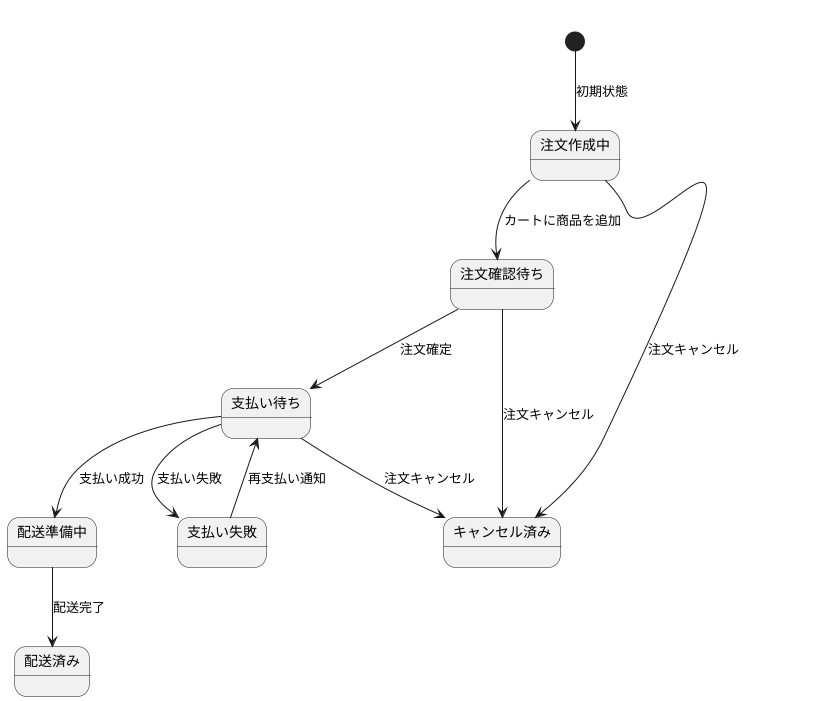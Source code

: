 @startuml
[*] --> 注文作成中 : 初期状態
注文作成中 --> 注文確認待ち : カートに商品を追加
注文確認待ち --> 支払い待ち : 注文確定
支払い待ち --> 配送準備中 : 支払い成功
支払い待ち --> 支払い失敗 : 支払い失敗
支払い失敗 --> 支払い待ち : 再支払い通知
配送準備中 --> 配送済み : 配送完了
注文作成中 --> キャンセル済み : 注文キャンセル
注文確認待ち --> キャンセル済み : 注文キャンセル
支払い待ち --> キャンセル済み : 注文キャンセル

@enduml